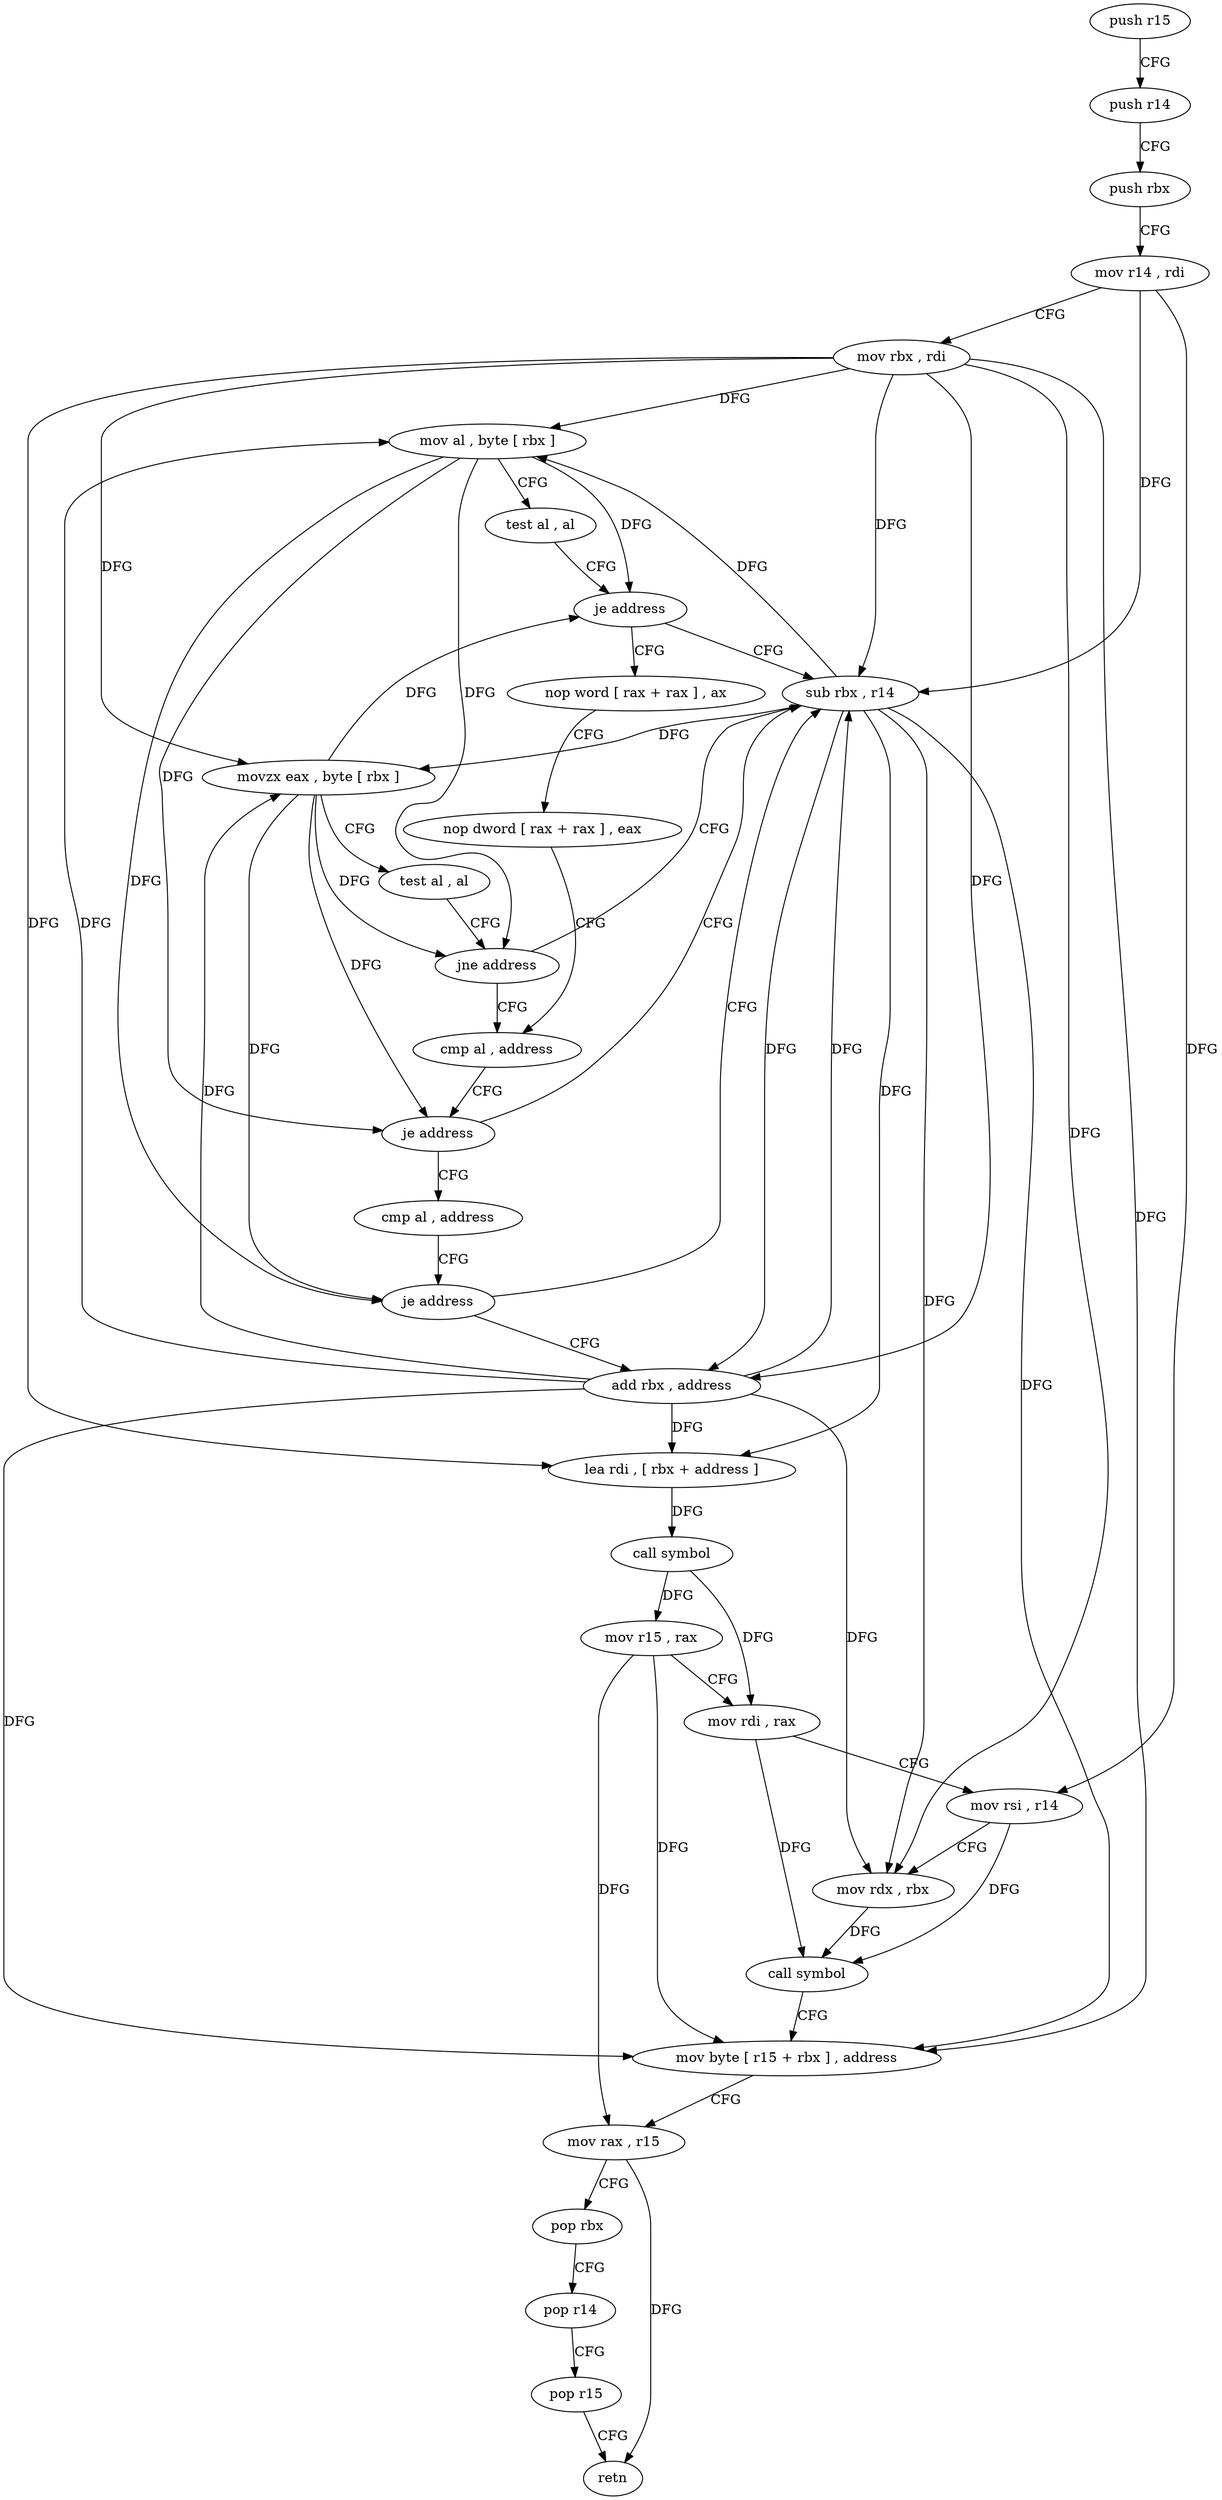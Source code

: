 digraph "func" {
"130624" [label = "push r15" ]
"130626" [label = "push r14" ]
"130628" [label = "push rbx" ]
"130629" [label = "mov r14 , rdi" ]
"130632" [label = "mov rbx , rdi" ]
"130635" [label = "mov al , byte [ rbx ]" ]
"130637" [label = "test al , al" ]
"130639" [label = "je address" ]
"130675" [label = "sub rbx , r14" ]
"130641" [label = "nop word [ rax + rax ] , ax" ]
"130678" [label = "lea rdi , [ rbx + address ]" ]
"130682" [label = "call symbol" ]
"130687" [label = "mov r15 , rax" ]
"130690" [label = "mov rdi , rax" ]
"130693" [label = "mov rsi , r14" ]
"130696" [label = "mov rdx , rbx" ]
"130699" [label = "call symbol" ]
"130704" [label = "mov byte [ r15 + rbx ] , address" ]
"130709" [label = "mov rax , r15" ]
"130712" [label = "pop rbx" ]
"130713" [label = "pop r14" ]
"130715" [label = "pop r15" ]
"130717" [label = "retn" ]
"130651" [label = "nop dword [ rax + rax ] , eax" ]
"130656" [label = "cmp al , address" ]
"130660" [label = "cmp al , address" ]
"130662" [label = "je address" ]
"130664" [label = "add rbx , address" ]
"130668" [label = "movzx eax , byte [ rbx ]" ]
"130671" [label = "test al , al" ]
"130673" [label = "jne address" ]
"130658" [label = "je address" ]
"130624" -> "130626" [ label = "CFG" ]
"130626" -> "130628" [ label = "CFG" ]
"130628" -> "130629" [ label = "CFG" ]
"130629" -> "130632" [ label = "CFG" ]
"130629" -> "130675" [ label = "DFG" ]
"130629" -> "130693" [ label = "DFG" ]
"130632" -> "130635" [ label = "DFG" ]
"130632" -> "130675" [ label = "DFG" ]
"130632" -> "130678" [ label = "DFG" ]
"130632" -> "130696" [ label = "DFG" ]
"130632" -> "130704" [ label = "DFG" ]
"130632" -> "130664" [ label = "DFG" ]
"130632" -> "130668" [ label = "DFG" ]
"130635" -> "130637" [ label = "CFG" ]
"130635" -> "130639" [ label = "DFG" ]
"130635" -> "130658" [ label = "DFG" ]
"130635" -> "130662" [ label = "DFG" ]
"130635" -> "130673" [ label = "DFG" ]
"130637" -> "130639" [ label = "CFG" ]
"130639" -> "130675" [ label = "CFG" ]
"130639" -> "130641" [ label = "CFG" ]
"130675" -> "130678" [ label = "DFG" ]
"130675" -> "130635" [ label = "DFG" ]
"130675" -> "130696" [ label = "DFG" ]
"130675" -> "130704" [ label = "DFG" ]
"130675" -> "130664" [ label = "DFG" ]
"130675" -> "130668" [ label = "DFG" ]
"130641" -> "130651" [ label = "CFG" ]
"130678" -> "130682" [ label = "DFG" ]
"130682" -> "130687" [ label = "DFG" ]
"130682" -> "130690" [ label = "DFG" ]
"130687" -> "130690" [ label = "CFG" ]
"130687" -> "130704" [ label = "DFG" ]
"130687" -> "130709" [ label = "DFG" ]
"130690" -> "130693" [ label = "CFG" ]
"130690" -> "130699" [ label = "DFG" ]
"130693" -> "130696" [ label = "CFG" ]
"130693" -> "130699" [ label = "DFG" ]
"130696" -> "130699" [ label = "DFG" ]
"130699" -> "130704" [ label = "CFG" ]
"130704" -> "130709" [ label = "CFG" ]
"130709" -> "130712" [ label = "CFG" ]
"130709" -> "130717" [ label = "DFG" ]
"130712" -> "130713" [ label = "CFG" ]
"130713" -> "130715" [ label = "CFG" ]
"130715" -> "130717" [ label = "CFG" ]
"130651" -> "130656" [ label = "CFG" ]
"130656" -> "130658" [ label = "CFG" ]
"130660" -> "130662" [ label = "CFG" ]
"130662" -> "130675" [ label = "CFG" ]
"130662" -> "130664" [ label = "CFG" ]
"130664" -> "130668" [ label = "DFG" ]
"130664" -> "130635" [ label = "DFG" ]
"130664" -> "130678" [ label = "DFG" ]
"130664" -> "130696" [ label = "DFG" ]
"130664" -> "130704" [ label = "DFG" ]
"130664" -> "130675" [ label = "DFG" ]
"130668" -> "130671" [ label = "CFG" ]
"130668" -> "130639" [ label = "DFG" ]
"130668" -> "130658" [ label = "DFG" ]
"130668" -> "130662" [ label = "DFG" ]
"130668" -> "130673" [ label = "DFG" ]
"130671" -> "130673" [ label = "CFG" ]
"130673" -> "130656" [ label = "CFG" ]
"130673" -> "130675" [ label = "CFG" ]
"130658" -> "130675" [ label = "CFG" ]
"130658" -> "130660" [ label = "CFG" ]
}

